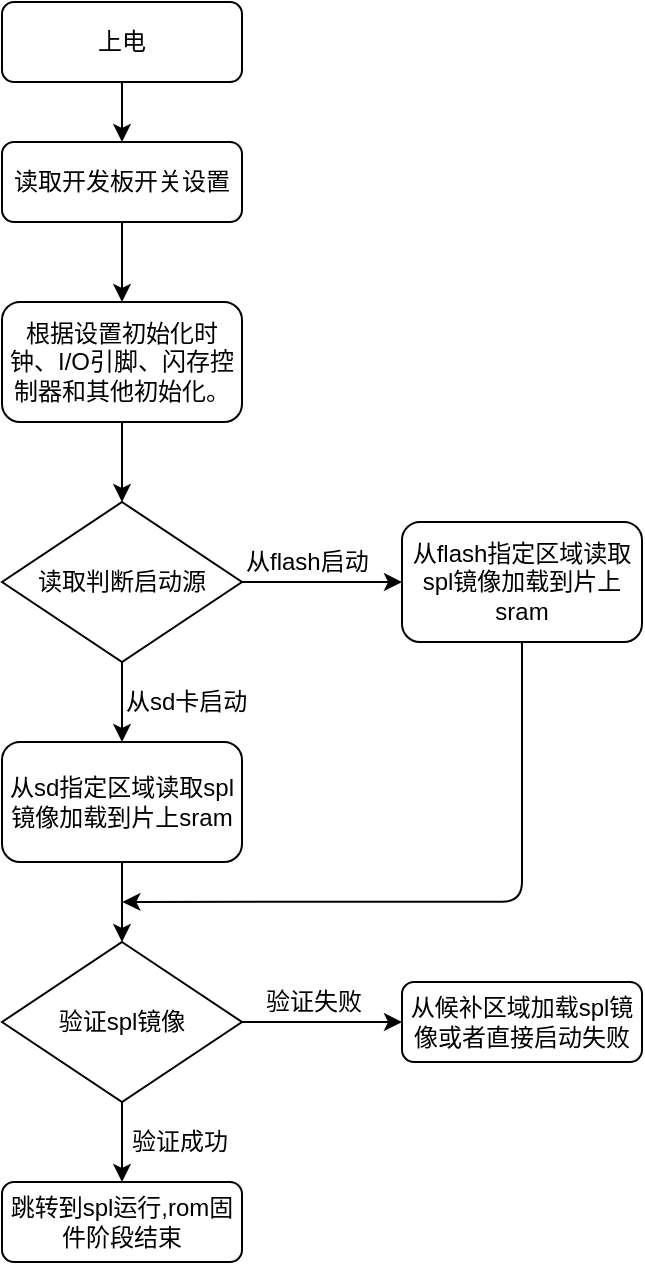 <mxfile version="12.2.2" type="device" pages="1"><diagram id="JH_bLxr-6h4B1O2FPyKK" name="Page-1"><mxGraphModel dx="1072" dy="793" grid="1" gridSize="10" guides="1" tooltips="1" connect="1" arrows="1" fold="1" page="1" pageScale="1" pageWidth="827" pageHeight="1169" math="0" shadow="0"><root><mxCell id="0"/><mxCell id="1" parent="0"/><mxCell id="AVc6PFBz8C0ekq_1Gp-K-1" value="上电" style="rounded=1;whiteSpace=wrap;html=1;" vertex="1" parent="1"><mxGeometry x="320" y="170" width="120" height="40" as="geometry"/></mxCell><mxCell id="AVc6PFBz8C0ekq_1Gp-K-2" value="读取开发板开关设置" style="rounded=1;whiteSpace=wrap;html=1;" vertex="1" parent="1"><mxGeometry x="320" y="240" width="120" height="40" as="geometry"/></mxCell><mxCell id="AVc6PFBz8C0ekq_1Gp-K-3" value="" style="endArrow=classic;html=1;exitX=0.5;exitY=1;exitDx=0;exitDy=0;entryX=0.5;entryY=0;entryDx=0;entryDy=0;" edge="1" parent="1" source="AVc6PFBz8C0ekq_1Gp-K-1" target="AVc6PFBz8C0ekq_1Gp-K-2"><mxGeometry width="50" height="50" relative="1" as="geometry"><mxPoint x="450" y="240" as="sourcePoint"/><mxPoint x="500" y="190" as="targetPoint"/></mxGeometry></mxCell><mxCell id="AVc6PFBz8C0ekq_1Gp-K-4" value="根据设置初始化时钟、I/O引脚、闪存控制器和其他初始化。" style="rounded=1;whiteSpace=wrap;html=1;" vertex="1" parent="1"><mxGeometry x="320" y="320" width="120" height="60" as="geometry"/></mxCell><mxCell id="AVc6PFBz8C0ekq_1Gp-K-5" value="" style="endArrow=classic;html=1;exitX=0.5;exitY=1;exitDx=0;exitDy=0;entryX=0.5;entryY=0;entryDx=0;entryDy=0;" edge="1" parent="1" source="AVc6PFBz8C0ekq_1Gp-K-2" target="AVc6PFBz8C0ekq_1Gp-K-4"><mxGeometry width="50" height="50" relative="1" as="geometry"><mxPoint x="380" y="280.0" as="sourcePoint"/><mxPoint x="380" y="320.0" as="targetPoint"/></mxGeometry></mxCell><mxCell id="AVc6PFBz8C0ekq_1Gp-K-6" value="读取判断启动源" style="rhombus;whiteSpace=wrap;html=1;" vertex="1" parent="1"><mxGeometry x="320" y="420" width="120" height="80" as="geometry"/></mxCell><mxCell id="AVc6PFBz8C0ekq_1Gp-K-7" value="" style="endArrow=classic;html=1;exitX=0.5;exitY=1;exitDx=0;exitDy=0;entryX=0.5;entryY=0;entryDx=0;entryDy=0;" edge="1" parent="1" source="AVc6PFBz8C0ekq_1Gp-K-6" target="AVc6PFBz8C0ekq_1Gp-K-12"><mxGeometry width="50" height="50" relative="1" as="geometry"><mxPoint x="379.5" y="510.0" as="sourcePoint"/><mxPoint x="379.5" y="550.0" as="targetPoint"/></mxGeometry></mxCell><mxCell id="AVc6PFBz8C0ekq_1Gp-K-8" value="" style="endArrow=classic;html=1;" edge="1" parent="1"><mxGeometry width="50" height="50" relative="1" as="geometry"><mxPoint x="440" y="460" as="sourcePoint"/><mxPoint x="520" y="460" as="targetPoint"/></mxGeometry></mxCell><mxCell id="AVc6PFBz8C0ekq_1Gp-K-9" value="从sd卡启动" style="text;html=1;resizable=0;points=[];autosize=1;align=left;verticalAlign=top;spacingTop=-4;" vertex="1" parent="1"><mxGeometry x="380" y="510" width="80" height="20" as="geometry"/></mxCell><mxCell id="AVc6PFBz8C0ekq_1Gp-K-10" value="从flash启动" style="text;html=1;resizable=0;points=[];autosize=1;align=left;verticalAlign=top;spacingTop=-4;" vertex="1" parent="1"><mxGeometry x="440" y="440" width="80" height="20" as="geometry"/></mxCell><mxCell id="AVc6PFBz8C0ekq_1Gp-K-11" value="" style="endArrow=classic;html=1;exitX=0.5;exitY=1;exitDx=0;exitDy=0;entryX=0.5;entryY=0;entryDx=0;entryDy=0;" edge="1" parent="1" source="AVc6PFBz8C0ekq_1Gp-K-4" target="AVc6PFBz8C0ekq_1Gp-K-6"><mxGeometry width="50" height="50" relative="1" as="geometry"><mxPoint x="379.5" y="380.0" as="sourcePoint"/><mxPoint x="379.5" y="420.0" as="targetPoint"/></mxGeometry></mxCell><mxCell id="AVc6PFBz8C0ekq_1Gp-K-12" value="从sd指定区域读取spl镜像加载到片上sram" style="rounded=1;whiteSpace=wrap;html=1;" vertex="1" parent="1"><mxGeometry x="320" y="540" width="120" height="60" as="geometry"/></mxCell><mxCell id="AVc6PFBz8C0ekq_1Gp-K-13" value="从flash指定区域读取spl镜像加载到片上sram" style="rounded=1;whiteSpace=wrap;html=1;" vertex="1" parent="1"><mxGeometry x="520" y="430" width="120" height="60" as="geometry"/></mxCell><mxCell id="AVc6PFBz8C0ekq_1Gp-K-14" value="验证spl镜像" style="rhombus;whiteSpace=wrap;html=1;" vertex="1" parent="1"><mxGeometry x="320" y="640" width="120" height="80" as="geometry"/></mxCell><mxCell id="AVc6PFBz8C0ekq_1Gp-K-15" value="" style="endArrow=classic;html=1;exitX=0.5;exitY=1;exitDx=0;exitDy=0;entryX=0.5;entryY=0;entryDx=0;entryDy=0;" edge="1" parent="1" source="AVc6PFBz8C0ekq_1Gp-K-12" target="AVc6PFBz8C0ekq_1Gp-K-14"><mxGeometry width="50" height="50" relative="1" as="geometry"><mxPoint x="500" y="630" as="sourcePoint"/><mxPoint x="550" y="580" as="targetPoint"/></mxGeometry></mxCell><mxCell id="AVc6PFBz8C0ekq_1Gp-K-16" value="" style="endArrow=classic;html=1;exitX=0.5;exitY=1;exitDx=0;exitDy=0;edgeStyle=orthogonalEdgeStyle;" edge="1" parent="1" source="AVc6PFBz8C0ekq_1Gp-K-13"><mxGeometry width="50" height="50" relative="1" as="geometry"><mxPoint x="580" y="570" as="sourcePoint"/><mxPoint x="380.176" y="619.941" as="targetPoint"/><Array as="points"><mxPoint x="580" y="620"/></Array></mxGeometry></mxCell><mxCell id="AVc6PFBz8C0ekq_1Gp-K-17" value="" style="endArrow=classic;html=1;exitX=0.5;exitY=1;exitDx=0;exitDy=0;" edge="1" parent="1" source="AVc6PFBz8C0ekq_1Gp-K-14"><mxGeometry width="50" height="50" relative="1" as="geometry"><mxPoint x="430" y="780" as="sourcePoint"/><mxPoint x="380" y="760" as="targetPoint"/></mxGeometry></mxCell><mxCell id="AVc6PFBz8C0ekq_1Gp-K-18" value="验证成功" style="text;html=1;resizable=0;points=[];autosize=1;align=left;verticalAlign=top;spacingTop=-4;" vertex="1" parent="1"><mxGeometry x="383" y="730" width="60" height="20" as="geometry"/></mxCell><mxCell id="AVc6PFBz8C0ekq_1Gp-K-19" value="跳转到spl运行,rom固件阶段结束" style="rounded=1;whiteSpace=wrap;html=1;" vertex="1" parent="1"><mxGeometry x="320" y="760" width="120" height="40" as="geometry"/></mxCell><mxCell id="AVc6PFBz8C0ekq_1Gp-K-20" value="" style="endArrow=classic;html=1;exitX=1;exitY=0.5;exitDx=0;exitDy=0;" edge="1" parent="1" source="AVc6PFBz8C0ekq_1Gp-K-14"><mxGeometry width="50" height="50" relative="1" as="geometry"><mxPoint x="490" y="700" as="sourcePoint"/><mxPoint x="520" y="680" as="targetPoint"/></mxGeometry></mxCell><mxCell id="AVc6PFBz8C0ekq_1Gp-K-21" value="验证失败" style="text;html=1;resizable=0;points=[];autosize=1;align=left;verticalAlign=top;spacingTop=-4;" vertex="1" parent="1"><mxGeometry x="450" y="660" width="60" height="20" as="geometry"/></mxCell><mxCell id="AVc6PFBz8C0ekq_1Gp-K-22" value="从候补区域加载spl镜像或者直接启动失败" style="rounded=1;whiteSpace=wrap;html=1;" vertex="1" parent="1"><mxGeometry x="520" y="660" width="120" height="40" as="geometry"/></mxCell></root></mxGraphModel></diagram></mxfile>